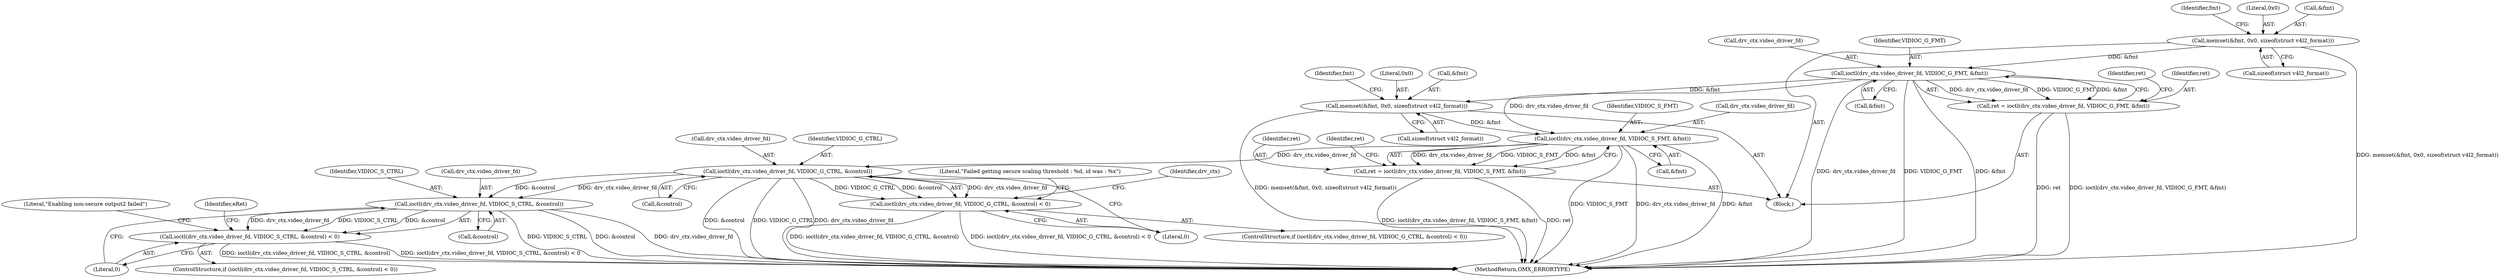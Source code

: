 digraph "0_Android_560ccdb509a7b86186fac0fce1b25bd9a3e6a6e8_2@API" {
"1000273" [label="(Call,memset(&fmt, 0x0, sizeof(struct v4l2_format)))"];
"1000295" [label="(Call,ioctl(drv_ctx.video_driver_fd, VIDIOC_G_FMT, &fmt))"];
"1000293" [label="(Call,ret = ioctl(drv_ctx.video_driver_fd, VIDIOC_G_FMT, &fmt))"];
"1000418" [label="(Call,memset(&fmt, 0x0, sizeof(struct v4l2_format)))"];
"1000482" [label="(Call,ioctl(drv_ctx.video_driver_fd, VIDIOC_S_FMT, &fmt))"];
"1000480" [label="(Call,ret = ioctl(drv_ctx.video_driver_fd, VIDIOC_S_FMT, &fmt))"];
"1000520" [label="(Call,ioctl(drv_ctx.video_driver_fd, VIDIOC_G_CTRL, &control))"];
"1000519" [label="(Call,ioctl(drv_ctx.video_driver_fd, VIDIOC_G_CTRL, &control) < 0)"];
"1000631" [label="(Call,ioctl(drv_ctx.video_driver_fd, VIDIOC_S_CTRL, &control))"];
"1000630" [label="(Call,ioctl(drv_ctx.video_driver_fd, VIDIOC_S_CTRL, &control) < 0)"];
"1000426" [label="(Identifier,fmt)"];
"1000632" [label="(Call,drv_ctx.video_driver_fd)"];
"1000281" [label="(Identifier,fmt)"];
"1000486" [label="(Identifier,VIDIOC_S_FMT)"];
"1000272" [label="(Block,)"];
"1000631" [label="(Call,ioctl(drv_ctx.video_driver_fd, VIDIOC_S_CTRL, &control))"];
"1000303" [label="(Identifier,ret)"];
"1000636" [label="(Call,&control)"];
"1000277" [label="(Call,sizeof(struct v4l2_format))"];
"1000487" [label="(Call,&fmt)"];
"1000273" [label="(Call,memset(&fmt, 0x0, sizeof(struct v4l2_format)))"];
"1000299" [label="(Identifier,VIDIOC_G_FMT)"];
"1000530" [label="(Literal,\"Failed getting secure scaling threshold : %d, id was : %x\")"];
"1000300" [label="(Call,&fmt)"];
"1000276" [label="(Literal,0x0)"];
"1000294" [label="(Identifier,ret)"];
"1000274" [label="(Call,&fmt)"];
"1000422" [label="(Call,sizeof(struct v4l2_format))"];
"1000480" [label="(Call,ret = ioctl(drv_ctx.video_driver_fd, VIDIOC_S_FMT, &fmt))"];
"1000421" [label="(Literal,0x0)"];
"1000521" [label="(Call,drv_ctx.video_driver_fd)"];
"1000524" [label="(Identifier,VIDIOC_G_CTRL)"];
"1000629" [label="(ControlStructure,if (ioctl(drv_ctx.video_driver_fd, VIDIOC_S_CTRL, &control) < 0))"];
"1000518" [label="(ControlStructure,if (ioctl(drv_ctx.video_driver_fd, VIDIOC_G_CTRL, &control) < 0))"];
"1000641" [label="(Literal,\"Enabling non-secure output2 failed\")"];
"1000490" [label="(Identifier,ret)"];
"1000296" [label="(Call,drv_ctx.video_driver_fd)"];
"1000520" [label="(Call,ioctl(drv_ctx.video_driver_fd, VIDIOC_G_CTRL, &control))"];
"1000419" [label="(Call,&fmt)"];
"1000646" [label="(Identifier,eRet)"];
"1000295" [label="(Call,ioctl(drv_ctx.video_driver_fd, VIDIOC_G_FMT, &fmt))"];
"1003102" [label="(MethodReturn,OMX_ERRORTYPE)"];
"1000418" [label="(Call,memset(&fmt, 0x0, sizeof(struct v4l2_format)))"];
"1000481" [label="(Identifier,ret)"];
"1000483" [label="(Call,drv_ctx.video_driver_fd)"];
"1000519" [label="(Call,ioctl(drv_ctx.video_driver_fd, VIDIOC_G_CTRL, &control) < 0)"];
"1000630" [label="(Call,ioctl(drv_ctx.video_driver_fd, VIDIOC_S_CTRL, &control) < 0)"];
"1000545" [label="(Identifier,drv_ctx)"];
"1000525" [label="(Call,&control)"];
"1000638" [label="(Literal,0)"];
"1000635" [label="(Identifier,VIDIOC_S_CTRL)"];
"1000527" [label="(Literal,0)"];
"1000293" [label="(Call,ret = ioctl(drv_ctx.video_driver_fd, VIDIOC_G_FMT, &fmt))"];
"1000482" [label="(Call,ioctl(drv_ctx.video_driver_fd, VIDIOC_S_FMT, &fmt))"];
"1000273" -> "1000272"  [label="AST: "];
"1000273" -> "1000277"  [label="CFG: "];
"1000274" -> "1000273"  [label="AST: "];
"1000276" -> "1000273"  [label="AST: "];
"1000277" -> "1000273"  [label="AST: "];
"1000281" -> "1000273"  [label="CFG: "];
"1000273" -> "1003102"  [label="DDG: memset(&fmt, 0x0, sizeof(struct v4l2_format))"];
"1000273" -> "1000295"  [label="DDG: &fmt"];
"1000295" -> "1000293"  [label="AST: "];
"1000295" -> "1000300"  [label="CFG: "];
"1000296" -> "1000295"  [label="AST: "];
"1000299" -> "1000295"  [label="AST: "];
"1000300" -> "1000295"  [label="AST: "];
"1000293" -> "1000295"  [label="CFG: "];
"1000295" -> "1003102"  [label="DDG: drv_ctx.video_driver_fd"];
"1000295" -> "1003102"  [label="DDG: VIDIOC_G_FMT"];
"1000295" -> "1003102"  [label="DDG: &fmt"];
"1000295" -> "1000293"  [label="DDG: drv_ctx.video_driver_fd"];
"1000295" -> "1000293"  [label="DDG: VIDIOC_G_FMT"];
"1000295" -> "1000293"  [label="DDG: &fmt"];
"1000295" -> "1000418"  [label="DDG: &fmt"];
"1000295" -> "1000482"  [label="DDG: drv_ctx.video_driver_fd"];
"1000293" -> "1000272"  [label="AST: "];
"1000294" -> "1000293"  [label="AST: "];
"1000303" -> "1000293"  [label="CFG: "];
"1000293" -> "1003102"  [label="DDG: ret"];
"1000293" -> "1003102"  [label="DDG: ioctl(drv_ctx.video_driver_fd, VIDIOC_G_FMT, &fmt)"];
"1000418" -> "1000272"  [label="AST: "];
"1000418" -> "1000422"  [label="CFG: "];
"1000419" -> "1000418"  [label="AST: "];
"1000421" -> "1000418"  [label="AST: "];
"1000422" -> "1000418"  [label="AST: "];
"1000426" -> "1000418"  [label="CFG: "];
"1000418" -> "1003102"  [label="DDG: memset(&fmt, 0x0, sizeof(struct v4l2_format))"];
"1000418" -> "1000482"  [label="DDG: &fmt"];
"1000482" -> "1000480"  [label="AST: "];
"1000482" -> "1000487"  [label="CFG: "];
"1000483" -> "1000482"  [label="AST: "];
"1000486" -> "1000482"  [label="AST: "];
"1000487" -> "1000482"  [label="AST: "];
"1000480" -> "1000482"  [label="CFG: "];
"1000482" -> "1003102"  [label="DDG: VIDIOC_S_FMT"];
"1000482" -> "1003102"  [label="DDG: drv_ctx.video_driver_fd"];
"1000482" -> "1003102"  [label="DDG: &fmt"];
"1000482" -> "1000480"  [label="DDG: drv_ctx.video_driver_fd"];
"1000482" -> "1000480"  [label="DDG: VIDIOC_S_FMT"];
"1000482" -> "1000480"  [label="DDG: &fmt"];
"1000482" -> "1000520"  [label="DDG: drv_ctx.video_driver_fd"];
"1000480" -> "1000272"  [label="AST: "];
"1000481" -> "1000480"  [label="AST: "];
"1000490" -> "1000480"  [label="CFG: "];
"1000480" -> "1003102"  [label="DDG: ret"];
"1000480" -> "1003102"  [label="DDG: ioctl(drv_ctx.video_driver_fd, VIDIOC_S_FMT, &fmt)"];
"1000520" -> "1000519"  [label="AST: "];
"1000520" -> "1000525"  [label="CFG: "];
"1000521" -> "1000520"  [label="AST: "];
"1000524" -> "1000520"  [label="AST: "];
"1000525" -> "1000520"  [label="AST: "];
"1000527" -> "1000520"  [label="CFG: "];
"1000520" -> "1003102"  [label="DDG: &control"];
"1000520" -> "1003102"  [label="DDG: VIDIOC_G_CTRL"];
"1000520" -> "1003102"  [label="DDG: drv_ctx.video_driver_fd"];
"1000520" -> "1000519"  [label="DDG: drv_ctx.video_driver_fd"];
"1000520" -> "1000519"  [label="DDG: VIDIOC_G_CTRL"];
"1000520" -> "1000519"  [label="DDG: &control"];
"1000520" -> "1000631"  [label="DDG: drv_ctx.video_driver_fd"];
"1000520" -> "1000631"  [label="DDG: &control"];
"1000519" -> "1000518"  [label="AST: "];
"1000519" -> "1000527"  [label="CFG: "];
"1000527" -> "1000519"  [label="AST: "];
"1000530" -> "1000519"  [label="CFG: "];
"1000545" -> "1000519"  [label="CFG: "];
"1000519" -> "1003102"  [label="DDG: ioctl(drv_ctx.video_driver_fd, VIDIOC_G_CTRL, &control)"];
"1000519" -> "1003102"  [label="DDG: ioctl(drv_ctx.video_driver_fd, VIDIOC_G_CTRL, &control) < 0"];
"1000631" -> "1000630"  [label="AST: "];
"1000631" -> "1000636"  [label="CFG: "];
"1000632" -> "1000631"  [label="AST: "];
"1000635" -> "1000631"  [label="AST: "];
"1000636" -> "1000631"  [label="AST: "];
"1000638" -> "1000631"  [label="CFG: "];
"1000631" -> "1003102"  [label="DDG: drv_ctx.video_driver_fd"];
"1000631" -> "1003102"  [label="DDG: VIDIOC_S_CTRL"];
"1000631" -> "1003102"  [label="DDG: &control"];
"1000631" -> "1000630"  [label="DDG: drv_ctx.video_driver_fd"];
"1000631" -> "1000630"  [label="DDG: VIDIOC_S_CTRL"];
"1000631" -> "1000630"  [label="DDG: &control"];
"1000630" -> "1000629"  [label="AST: "];
"1000630" -> "1000638"  [label="CFG: "];
"1000638" -> "1000630"  [label="AST: "];
"1000641" -> "1000630"  [label="CFG: "];
"1000646" -> "1000630"  [label="CFG: "];
"1000630" -> "1003102"  [label="DDG: ioctl(drv_ctx.video_driver_fd, VIDIOC_S_CTRL, &control) < 0"];
"1000630" -> "1003102"  [label="DDG: ioctl(drv_ctx.video_driver_fd, VIDIOC_S_CTRL, &control)"];
}
